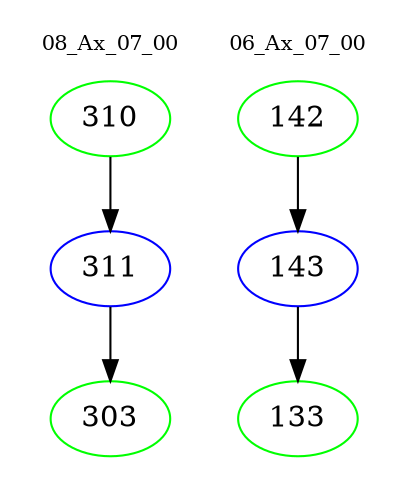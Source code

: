 digraph{
subgraph cluster_0 {
color = white
label = "08_Ax_07_00";
fontsize=10;
T0_310 [label="310", color="green"]
T0_310 -> T0_311 [color="black"]
T0_311 [label="311", color="blue"]
T0_311 -> T0_303 [color="black"]
T0_303 [label="303", color="green"]
}
subgraph cluster_1 {
color = white
label = "06_Ax_07_00";
fontsize=10;
T1_142 [label="142", color="green"]
T1_142 -> T1_143 [color="black"]
T1_143 [label="143", color="blue"]
T1_143 -> T1_133 [color="black"]
T1_133 [label="133", color="green"]
}
}
